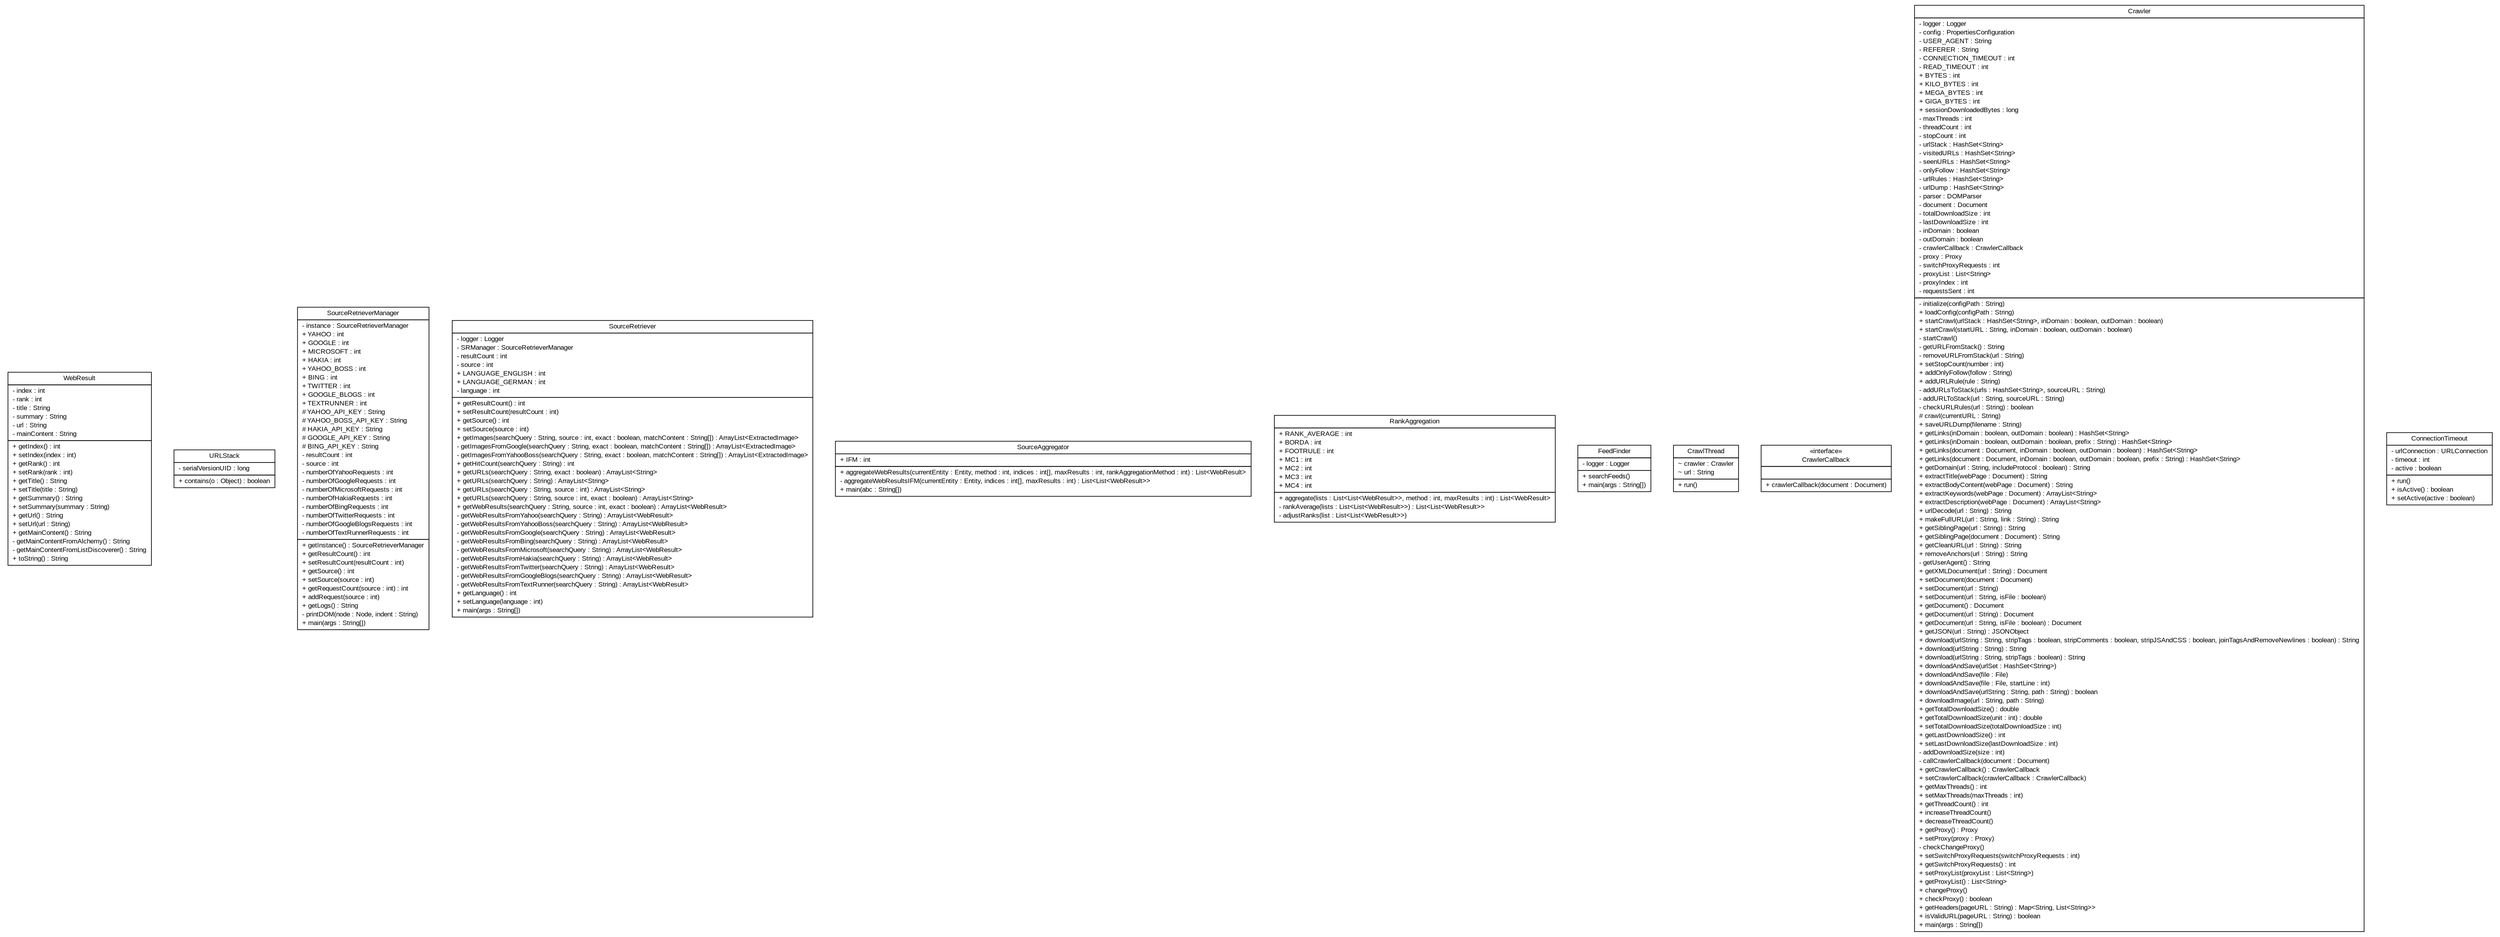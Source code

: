 #!/usr/local/bin/dot
#
# Class diagram 
# Generated by UMLGraph version 5.2 (http://www.umlgraph.org/)
#

digraph G {
	edge [fontname="arial",fontsize=10,labelfontname="arial",labelfontsize=10];
	node [fontname="arial",fontsize=10,shape=plaintext];
	nodesep=0.25;
	ranksep=0.5;
	// tud.iir.web.WebResult
	c7183 [label=<<table title="tud.iir.web.WebResult" border="0" cellborder="1" cellspacing="0" cellpadding="2" port="p" href="./WebResult.html">
		<tr><td><table border="0" cellspacing="0" cellpadding="1">
<tr><td align="center" balign="center"> WebResult </td></tr>
		</table></td></tr>
		<tr><td><table border="0" cellspacing="0" cellpadding="1">
<tr><td align="left" balign="left"> - index : int </td></tr>
<tr><td align="left" balign="left"> - rank : int </td></tr>
<tr><td align="left" balign="left"> - title : String </td></tr>
<tr><td align="left" balign="left"> - summary : String </td></tr>
<tr><td align="left" balign="left"> - url : String </td></tr>
<tr><td align="left" balign="left"> - mainContent : String </td></tr>
		</table></td></tr>
		<tr><td><table border="0" cellspacing="0" cellpadding="1">
<tr><td align="left" balign="left"> + getIndex() : int </td></tr>
<tr><td align="left" balign="left"> + setIndex(index : int) </td></tr>
<tr><td align="left" balign="left"> + getRank() : int </td></tr>
<tr><td align="left" balign="left"> + setRank(rank : int) </td></tr>
<tr><td align="left" balign="left"> + getTitle() : String </td></tr>
<tr><td align="left" balign="left"> + setTitle(title : String) </td></tr>
<tr><td align="left" balign="left"> + getSummary() : String </td></tr>
<tr><td align="left" balign="left"> + setSummary(summary : String) </td></tr>
<tr><td align="left" balign="left"> + getUrl() : String </td></tr>
<tr><td align="left" balign="left"> + setUrl(url : String) </td></tr>
<tr><td align="left" balign="left"> + getMainContent() : String </td></tr>
<tr><td align="left" balign="left"> - getMainContentFromAlchemy() : String </td></tr>
<tr><td align="left" balign="left"> - getMainContentFromListDiscoverer() : String </td></tr>
<tr><td align="left" balign="left"> + toString() : String </td></tr>
		</table></td></tr>
		</table>>, fontname="arial", fontcolor="black", fontsize=10.0];
	// tud.iir.web.URLStack
	c7184 [label=<<table title="tud.iir.web.URLStack" border="0" cellborder="1" cellspacing="0" cellpadding="2" port="p" href="./URLStack.html">
		<tr><td><table border="0" cellspacing="0" cellpadding="1">
<tr><td align="center" balign="center"> URLStack </td></tr>
		</table></td></tr>
		<tr><td><table border="0" cellspacing="0" cellpadding="1">
<tr><td align="left" balign="left"> - serialVersionUID : long </td></tr>
		</table></td></tr>
		<tr><td><table border="0" cellspacing="0" cellpadding="1">
<tr><td align="left" balign="left"> + contains(o : Object) : boolean </td></tr>
		</table></td></tr>
		</table>>, fontname="arial", fontcolor="black", fontsize=10.0];
	// tud.iir.web.SourceRetrieverManager
	c7185 [label=<<table title="tud.iir.web.SourceRetrieverManager" border="0" cellborder="1" cellspacing="0" cellpadding="2" port="p" href="./SourceRetrieverManager.html">
		<tr><td><table border="0" cellspacing="0" cellpadding="1">
<tr><td align="center" balign="center"> SourceRetrieverManager </td></tr>
		</table></td></tr>
		<tr><td><table border="0" cellspacing="0" cellpadding="1">
<tr><td align="left" balign="left"> - instance : SourceRetrieverManager </td></tr>
<tr><td align="left" balign="left"> + YAHOO : int </td></tr>
<tr><td align="left" balign="left"> + GOOGLE : int </td></tr>
<tr><td align="left" balign="left"> + MICROSOFT : int </td></tr>
<tr><td align="left" balign="left"> + HAKIA : int </td></tr>
<tr><td align="left" balign="left"> + YAHOO_BOSS : int </td></tr>
<tr><td align="left" balign="left"> + BING : int </td></tr>
<tr><td align="left" balign="left"> + TWITTER : int </td></tr>
<tr><td align="left" balign="left"> + GOOGLE_BLOGS : int </td></tr>
<tr><td align="left" balign="left"> + TEXTRUNNER : int </td></tr>
<tr><td align="left" balign="left"> # YAHOO_API_KEY : String </td></tr>
<tr><td align="left" balign="left"> # YAHOO_BOSS_API_KEY : String </td></tr>
<tr><td align="left" balign="left"> # HAKIA_API_KEY : String </td></tr>
<tr><td align="left" balign="left"> # GOOGLE_API_KEY : String </td></tr>
<tr><td align="left" balign="left"> # BING_API_KEY : String </td></tr>
<tr><td align="left" balign="left"> - resultCount : int </td></tr>
<tr><td align="left" balign="left"> - source : int </td></tr>
<tr><td align="left" balign="left"> - numberOfYahooRequests : int </td></tr>
<tr><td align="left" balign="left"> - numberOfGoogleRequests : int </td></tr>
<tr><td align="left" balign="left"> - numberOfMicrosoftRequests : int </td></tr>
<tr><td align="left" balign="left"> - numberOfHakiaRequests : int </td></tr>
<tr><td align="left" balign="left"> - numberOfBingRequests : int </td></tr>
<tr><td align="left" balign="left"> - numberOfTwitterRequests : int </td></tr>
<tr><td align="left" balign="left"> - numberOfGoogleBlogsRequests : int </td></tr>
<tr><td align="left" balign="left"> - numberOfTextRunnerRequests : int </td></tr>
		</table></td></tr>
		<tr><td><table border="0" cellspacing="0" cellpadding="1">
<tr><td align="left" balign="left"> + getInstance() : SourceRetrieverManager </td></tr>
<tr><td align="left" balign="left"> + getResultCount() : int </td></tr>
<tr><td align="left" balign="left"> + setResultCount(resultCount : int) </td></tr>
<tr><td align="left" balign="left"> + getSource() : int </td></tr>
<tr><td align="left" balign="left"> + setSource(source : int) </td></tr>
<tr><td align="left" balign="left"> + getRequestCount(source : int) : int </td></tr>
<tr><td align="left" balign="left"> + addRequest(source : int) </td></tr>
<tr><td align="left" balign="left"> + getLogs() : String </td></tr>
<tr><td align="left" balign="left"> - printDOM(node : Node, indent : String) </td></tr>
<tr><td align="left" balign="left"> + main(args : String[]) </td></tr>
		</table></td></tr>
		</table>>, fontname="arial", fontcolor="black", fontsize=10.0];
	// tud.iir.web.SourceRetriever
	c7186 [label=<<table title="tud.iir.web.SourceRetriever" border="0" cellborder="1" cellspacing="0" cellpadding="2" port="p" href="./SourceRetriever.html">
		<tr><td><table border="0" cellspacing="0" cellpadding="1">
<tr><td align="center" balign="center"> SourceRetriever </td></tr>
		</table></td></tr>
		<tr><td><table border="0" cellspacing="0" cellpadding="1">
<tr><td align="left" balign="left"> - logger : Logger </td></tr>
<tr><td align="left" balign="left"> - SRManager : SourceRetrieverManager </td></tr>
<tr><td align="left" balign="left"> - resultCount : int </td></tr>
<tr><td align="left" balign="left"> - source : int </td></tr>
<tr><td align="left" balign="left"> + LANGUAGE_ENGLISH : int </td></tr>
<tr><td align="left" balign="left"> + LANGUAGE_GERMAN : int </td></tr>
<tr><td align="left" balign="left"> - language : int </td></tr>
		</table></td></tr>
		<tr><td><table border="0" cellspacing="0" cellpadding="1">
<tr><td align="left" balign="left"> + getResultCount() : int </td></tr>
<tr><td align="left" balign="left"> + setResultCount(resultCount : int) </td></tr>
<tr><td align="left" balign="left"> + getSource() : int </td></tr>
<tr><td align="left" balign="left"> + setSource(source : int) </td></tr>
<tr><td align="left" balign="left"> + getImages(searchQuery : String, source : int, exact : boolean, matchContent : String[]) : ArrayList&lt;ExtractedImage&gt; </td></tr>
<tr><td align="left" balign="left"> - getImagesFromGoogle(searchQuery : String, exact : boolean, matchContent : String[]) : ArrayList&lt;ExtractedImage&gt; </td></tr>
<tr><td align="left" balign="left"> - getImagesFromYahooBoss(searchQuery : String, exact : boolean, matchContent : String[]) : ArrayList&lt;ExtractedImage&gt; </td></tr>
<tr><td align="left" balign="left"> + getHitCount(searchQuery : String) : int </td></tr>
<tr><td align="left" balign="left"> + getURLs(searchQuery : String, exact : boolean) : ArrayList&lt;String&gt; </td></tr>
<tr><td align="left" balign="left"> + getURLs(searchQuery : String) : ArrayList&lt;String&gt; </td></tr>
<tr><td align="left" balign="left"> + getURLs(searchQuery : String, source : int) : ArrayList&lt;String&gt; </td></tr>
<tr><td align="left" balign="left"> + getURLs(searchQuery : String, source : int, exact : boolean) : ArrayList&lt;String&gt; </td></tr>
<tr><td align="left" balign="left"> + getWebResults(searchQuery : String, source : int, exact : boolean) : ArrayList&lt;WebResult&gt; </td></tr>
<tr><td align="left" balign="left"> - getWebResultsFromYahoo(searchQuery : String) : ArrayList&lt;WebResult&gt; </td></tr>
<tr><td align="left" balign="left"> - getWebResultsFromYahooBoss(searchQuery : String) : ArrayList&lt;WebResult&gt; </td></tr>
<tr><td align="left" balign="left"> - getWebResultsFromGoogle(searchQuery : String) : ArrayList&lt;WebResult&gt; </td></tr>
<tr><td align="left" balign="left"> - getWebResultsFromBing(searchQuery : String) : ArrayList&lt;WebResult&gt; </td></tr>
<tr><td align="left" balign="left"> - getWebResultsFromMicrosoft(searchQuery : String) : ArrayList&lt;WebResult&gt; </td></tr>
<tr><td align="left" balign="left"> - getWebResultsFromHakia(searchQuery : String) : ArrayList&lt;WebResult&gt; </td></tr>
<tr><td align="left" balign="left"> - getWebResultsFromTwitter(searchQuery : String) : ArrayList&lt;WebResult&gt; </td></tr>
<tr><td align="left" balign="left"> - getWebResultsFromGoogleBlogs(searchQuery : String) : ArrayList&lt;WebResult&gt; </td></tr>
<tr><td align="left" balign="left"> - getWebResultsFromTextRunner(searchQuery : String) : ArrayList&lt;WebResult&gt; </td></tr>
<tr><td align="left" balign="left"> + getLanguage() : int </td></tr>
<tr><td align="left" balign="left"> + setLanguage(language : int) </td></tr>
<tr><td align="left" balign="left"> + main(args : String[]) </td></tr>
		</table></td></tr>
		</table>>, fontname="arial", fontcolor="black", fontsize=10.0];
	// tud.iir.web.SourceAggregator
	c7187 [label=<<table title="tud.iir.web.SourceAggregator" border="0" cellborder="1" cellspacing="0" cellpadding="2" port="p" href="./SourceAggregator.html">
		<tr><td><table border="0" cellspacing="0" cellpadding="1">
<tr><td align="center" balign="center"> SourceAggregator </td></tr>
		</table></td></tr>
		<tr><td><table border="0" cellspacing="0" cellpadding="1">
<tr><td align="left" balign="left"> + IFM : int </td></tr>
		</table></td></tr>
		<tr><td><table border="0" cellspacing="0" cellpadding="1">
<tr><td align="left" balign="left"> + aggregateWebResults(currentEntity : Entity, method : int, indices : int[], maxResults : int, rankAggregationMethod : int) : List&lt;WebResult&gt; </td></tr>
<tr><td align="left" balign="left"> - aggregateWebResultsIFM(currentEntity : Entity, indices : int[], maxResults : int) : List&lt;List&lt;WebResult&gt;&gt; </td></tr>
<tr><td align="left" balign="left"> + main(abc : String[]) </td></tr>
		</table></td></tr>
		</table>>, fontname="arial", fontcolor="black", fontsize=10.0];
	// tud.iir.web.RankAggregation
	c7188 [label=<<table title="tud.iir.web.RankAggregation" border="0" cellborder="1" cellspacing="0" cellpadding="2" port="p" href="./RankAggregation.html">
		<tr><td><table border="0" cellspacing="0" cellpadding="1">
<tr><td align="center" balign="center"> RankAggregation </td></tr>
		</table></td></tr>
		<tr><td><table border="0" cellspacing="0" cellpadding="1">
<tr><td align="left" balign="left"> + RANK_AVERAGE : int </td></tr>
<tr><td align="left" balign="left"> + BORDA : int </td></tr>
<tr><td align="left" balign="left"> + FOOTRULE : int </td></tr>
<tr><td align="left" balign="left"> + MC1 : int </td></tr>
<tr><td align="left" balign="left"> + MC2 : int </td></tr>
<tr><td align="left" balign="left"> + MC3 : int </td></tr>
<tr><td align="left" balign="left"> + MC4 : int </td></tr>
		</table></td></tr>
		<tr><td><table border="0" cellspacing="0" cellpadding="1">
<tr><td align="left" balign="left"> + aggregate(lists : List&lt;List&lt;WebResult&gt;&gt;, method : int, maxResults : int) : List&lt;WebResult&gt; </td></tr>
<tr><td align="left" balign="left"> - rankAverage(lists : List&lt;List&lt;WebResult&gt;&gt;) : List&lt;List&lt;WebResult&gt;&gt; </td></tr>
<tr><td align="left" balign="left"> - adjustRanks(list : List&lt;List&lt;WebResult&gt;&gt;) </td></tr>
		</table></td></tr>
		</table>>, fontname="arial", fontcolor="black", fontsize=10.0];
	// tud.iir.web.FeedFinder
	c7189 [label=<<table title="tud.iir.web.FeedFinder" border="0" cellborder="1" cellspacing="0" cellpadding="2" port="p" href="./FeedFinder.html">
		<tr><td><table border="0" cellspacing="0" cellpadding="1">
<tr><td align="center" balign="center"> FeedFinder </td></tr>
		</table></td></tr>
		<tr><td><table border="0" cellspacing="0" cellpadding="1">
<tr><td align="left" balign="left"> - logger : Logger </td></tr>
		</table></td></tr>
		<tr><td><table border="0" cellspacing="0" cellpadding="1">
<tr><td align="left" balign="left"> + searchFeeds() </td></tr>
<tr><td align="left" balign="left"> + main(args : String[]) </td></tr>
		</table></td></tr>
		</table>>, fontname="arial", fontcolor="black", fontsize=10.0];
	// tud.iir.web.CrawlThread
	c7190 [label=<<table title="tud.iir.web.CrawlThread" border="0" cellborder="1" cellspacing="0" cellpadding="2" port="p" href="./CrawlThread.html">
		<tr><td><table border="0" cellspacing="0" cellpadding="1">
<tr><td align="center" balign="center"> CrawlThread </td></tr>
		</table></td></tr>
		<tr><td><table border="0" cellspacing="0" cellpadding="1">
<tr><td align="left" balign="left"> ~ crawler : Crawler </td></tr>
<tr><td align="left" balign="left"> ~ url : String </td></tr>
		</table></td></tr>
		<tr><td><table border="0" cellspacing="0" cellpadding="1">
<tr><td align="left" balign="left"> + run() </td></tr>
		</table></td></tr>
		</table>>, fontname="arial", fontcolor="black", fontsize=10.0];
	// tud.iir.web.CrawlerCallback
	c7191 [label=<<table title="tud.iir.web.CrawlerCallback" border="0" cellborder="1" cellspacing="0" cellpadding="2" port="p" href="./CrawlerCallback.html">
		<tr><td><table border="0" cellspacing="0" cellpadding="1">
<tr><td align="center" balign="center"> &#171;interface&#187; </td></tr>
<tr><td align="center" balign="center"> CrawlerCallback </td></tr>
		</table></td></tr>
		<tr><td><table border="0" cellspacing="0" cellpadding="1">
<tr><td align="left" balign="left">  </td></tr>
		</table></td></tr>
		<tr><td><table border="0" cellspacing="0" cellpadding="1">
<tr><td align="left" balign="left"> + crawlerCallback(document : Document) </td></tr>
		</table></td></tr>
		</table>>, fontname="arial", fontcolor="black", fontsize=10.0];
	// tud.iir.web.Crawler
	c7192 [label=<<table title="tud.iir.web.Crawler" border="0" cellborder="1" cellspacing="0" cellpadding="2" port="p" href="./Crawler.html">
		<tr><td><table border="0" cellspacing="0" cellpadding="1">
<tr><td align="center" balign="center"> Crawler </td></tr>
		</table></td></tr>
		<tr><td><table border="0" cellspacing="0" cellpadding="1">
<tr><td align="left" balign="left"> - logger : Logger </td></tr>
<tr><td align="left" balign="left"> - config : PropertiesConfiguration </td></tr>
<tr><td align="left" balign="left"> - USER_AGENT : String </td></tr>
<tr><td align="left" balign="left"> - REFERER : String </td></tr>
<tr><td align="left" balign="left"> - CONNECTION_TIMEOUT : int </td></tr>
<tr><td align="left" balign="left"> - READ_TIMEOUT : int </td></tr>
<tr><td align="left" balign="left"> + BYTES : int </td></tr>
<tr><td align="left" balign="left"> + KILO_BYTES : int </td></tr>
<tr><td align="left" balign="left"> + MEGA_BYTES : int </td></tr>
<tr><td align="left" balign="left"> + GIGA_BYTES : int </td></tr>
<tr><td align="left" balign="left"> + sessionDownloadedBytes : long </td></tr>
<tr><td align="left" balign="left"> - maxThreads : int </td></tr>
<tr><td align="left" balign="left"> - threadCount : int </td></tr>
<tr><td align="left" balign="left"> - stopCount : int </td></tr>
<tr><td align="left" balign="left"> - urlStack : HashSet&lt;String&gt; </td></tr>
<tr><td align="left" balign="left"> - visitedURLs : HashSet&lt;String&gt; </td></tr>
<tr><td align="left" balign="left"> - seenURLs : HashSet&lt;String&gt; </td></tr>
<tr><td align="left" balign="left"> - onlyFollow : HashSet&lt;String&gt; </td></tr>
<tr><td align="left" balign="left"> - urlRules : HashSet&lt;String&gt; </td></tr>
<tr><td align="left" balign="left"> - urlDump : HashSet&lt;String&gt; </td></tr>
<tr><td align="left" balign="left"> - parser : DOMParser </td></tr>
<tr><td align="left" balign="left"> - document : Document </td></tr>
<tr><td align="left" balign="left"> - totalDownloadSize : int </td></tr>
<tr><td align="left" balign="left"> - lastDownloadSize : int </td></tr>
<tr><td align="left" balign="left"> - inDomain : boolean </td></tr>
<tr><td align="left" balign="left"> - outDomain : boolean </td></tr>
<tr><td align="left" balign="left"> - crawlerCallback : CrawlerCallback </td></tr>
<tr><td align="left" balign="left"> - proxy : Proxy </td></tr>
<tr><td align="left" balign="left"> - switchProxyRequests : int </td></tr>
<tr><td align="left" balign="left"> - proxyList : List&lt;String&gt; </td></tr>
<tr><td align="left" balign="left"> - proxyIndex : int </td></tr>
<tr><td align="left" balign="left"> - requestsSent : int </td></tr>
		</table></td></tr>
		<tr><td><table border="0" cellspacing="0" cellpadding="1">
<tr><td align="left" balign="left"> - initialize(configPath : String) </td></tr>
<tr><td align="left" balign="left"> + loadConfig(configPath : String) </td></tr>
<tr><td align="left" balign="left"> + startCrawl(urlStack : HashSet&lt;String&gt;, inDomain : boolean, outDomain : boolean) </td></tr>
<tr><td align="left" balign="left"> + startCrawl(startURL : String, inDomain : boolean, outDomain : boolean) </td></tr>
<tr><td align="left" balign="left"> - startCrawl() </td></tr>
<tr><td align="left" balign="left"> - getURLFromStack() : String </td></tr>
<tr><td align="left" balign="left"> - removeURLFromStack(url : String) </td></tr>
<tr><td align="left" balign="left"> + setStopCount(number : int) </td></tr>
<tr><td align="left" balign="left"> + addOnlyFollow(follow : String) </td></tr>
<tr><td align="left" balign="left"> + addURLRule(rule : String) </td></tr>
<tr><td align="left" balign="left"> - addURLsToStack(urls : HashSet&lt;String&gt;, sourceURL : String) </td></tr>
<tr><td align="left" balign="left"> - addURLToStack(url : String, sourceURL : String) </td></tr>
<tr><td align="left" balign="left"> - checkURLRules(url : String) : boolean </td></tr>
<tr><td align="left" balign="left"> # crawl(currentURL : String) </td></tr>
<tr><td align="left" balign="left"> + saveURLDump(filename : String) </td></tr>
<tr><td align="left" balign="left"> + getLinks(inDomain : boolean, outDomain : boolean) : HashSet&lt;String&gt; </td></tr>
<tr><td align="left" balign="left"> + getLinks(inDomain : boolean, outDomain : boolean, prefix : String) : HashSet&lt;String&gt; </td></tr>
<tr><td align="left" balign="left"> + getLinks(document : Document, inDomain : boolean, outDomain : boolean) : HashSet&lt;String&gt; </td></tr>
<tr><td align="left" balign="left"> + getLinks(document : Document, inDomain : boolean, outDomain : boolean, prefix : String) : HashSet&lt;String&gt; </td></tr>
<tr><td align="left" balign="left"> + getDomain(url : String, includeProtocol : boolean) : String </td></tr>
<tr><td align="left" balign="left"> + extractTitle(webPage : Document) : String </td></tr>
<tr><td align="left" balign="left"> + extractBodyContent(webPage : Document) : String </td></tr>
<tr><td align="left" balign="left"> + extractKeywords(webPage : Document) : ArrayList&lt;String&gt; </td></tr>
<tr><td align="left" balign="left"> + extractDescription(webPage : Document) : ArrayList&lt;String&gt; </td></tr>
<tr><td align="left" balign="left"> + urlDecode(url : String) : String </td></tr>
<tr><td align="left" balign="left"> + makeFullURL(url : String, link : String) : String </td></tr>
<tr><td align="left" balign="left"> + getSiblingPage(url : String) : String </td></tr>
<tr><td align="left" balign="left"> + getSiblingPage(document : Document) : String </td></tr>
<tr><td align="left" balign="left"> + getCleanURL(url : String) : String </td></tr>
<tr><td align="left" balign="left"> + removeAnchors(url : String) : String </td></tr>
<tr><td align="left" balign="left"> - getUserAgent() : String </td></tr>
<tr><td align="left" balign="left"> + getXMLDocument(url : String) : Document </td></tr>
<tr><td align="left" balign="left"> + setDocument(document : Document) </td></tr>
<tr><td align="left" balign="left"> + setDocument(url : String) </td></tr>
<tr><td align="left" balign="left"> + setDocument(url : String, isFile : boolean) </td></tr>
<tr><td align="left" balign="left"> + getDocument() : Document </td></tr>
<tr><td align="left" balign="left"> + getDocument(url : String) : Document </td></tr>
<tr><td align="left" balign="left"> + getDocument(url : String, isFile : boolean) : Document </td></tr>
<tr><td align="left" balign="left"> + getJSON(url : String) : JSONObject </td></tr>
<tr><td align="left" balign="left"> + download(urlString : String, stripTags : boolean, stripComments : boolean, stripJSAndCSS : boolean, joinTagsAndRemoveNewlines : boolean) : String </td></tr>
<tr><td align="left" balign="left"> + download(urlString : String) : String </td></tr>
<tr><td align="left" balign="left"> + download(urlString : String, stripTags : boolean) : String </td></tr>
<tr><td align="left" balign="left"> + downloadAndSave(urlSet : HashSet&lt;String&gt;) </td></tr>
<tr><td align="left" balign="left"> + downloadAndSave(file : File) </td></tr>
<tr><td align="left" balign="left"> + downloadAndSave(file : File, startLine : int) </td></tr>
<tr><td align="left" balign="left"> + downloadAndSave(urlString : String, path : String) : boolean </td></tr>
<tr><td align="left" balign="left"> + downloadImage(url : String, path : String) </td></tr>
<tr><td align="left" balign="left"> + getTotalDownloadSize() : double </td></tr>
<tr><td align="left" balign="left"> + getTotalDownloadSize(unit : int) : double </td></tr>
<tr><td align="left" balign="left"> + setTotalDownloadSize(totalDownloadSize : int) </td></tr>
<tr><td align="left" balign="left"> + getLastDownloadSize() : int </td></tr>
<tr><td align="left" balign="left"> + setLastDownloadSize(lastDownloadSize : int) </td></tr>
<tr><td align="left" balign="left"> - addDownloadSize(size : int) </td></tr>
<tr><td align="left" balign="left"> - callCrawlerCallback(document : Document) </td></tr>
<tr><td align="left" balign="left"> + getCrawlerCallback() : CrawlerCallback </td></tr>
<tr><td align="left" balign="left"> + setCrawlerCallback(crawlerCallback : CrawlerCallback) </td></tr>
<tr><td align="left" balign="left"> + getMaxThreads() : int </td></tr>
<tr><td align="left" balign="left"> + setMaxThreads(maxThreads : int) </td></tr>
<tr><td align="left" balign="left"> + getThreadCount() : int </td></tr>
<tr><td align="left" balign="left"> + increaseThreadCount() </td></tr>
<tr><td align="left" balign="left"> + decreaseThreadCount() </td></tr>
<tr><td align="left" balign="left"> + getProxy() : Proxy </td></tr>
<tr><td align="left" balign="left"> + setProxy(proxy : Proxy) </td></tr>
<tr><td align="left" balign="left"> - checkChangeProxy() </td></tr>
<tr><td align="left" balign="left"> + setSwitchProxyRequests(switchProxyRequests : int) </td></tr>
<tr><td align="left" balign="left"> + getSwitchProxyRequests() : int </td></tr>
<tr><td align="left" balign="left"> + setProxyList(proxyList : List&lt;String&gt;) </td></tr>
<tr><td align="left" balign="left"> + getProxyList() : List&lt;String&gt; </td></tr>
<tr><td align="left" balign="left"> + changeProxy() </td></tr>
<tr><td align="left" balign="left"> + checkProxy() : boolean </td></tr>
<tr><td align="left" balign="left"> + getHeaders(pageURL : String) : Map&lt;String, List&lt;String&gt;&gt; </td></tr>
<tr><td align="left" balign="left"> + isValidURL(pageURL : String) : boolean </td></tr>
<tr><td align="left" balign="left"> + main(args : String[]) </td></tr>
		</table></td></tr>
		</table>>, fontname="arial", fontcolor="black", fontsize=10.0];
	// tud.iir.web.ConnectionTimeout
	c7193 [label=<<table title="tud.iir.web.ConnectionTimeout" border="0" cellborder="1" cellspacing="0" cellpadding="2" port="p" href="./ConnectionTimeout.html">
		<tr><td><table border="0" cellspacing="0" cellpadding="1">
<tr><td align="center" balign="center"> ConnectionTimeout </td></tr>
		</table></td></tr>
		<tr><td><table border="0" cellspacing="0" cellpadding="1">
<tr><td align="left" balign="left"> - urlConnection : URLConnection </td></tr>
<tr><td align="left" balign="left"> - timeout : int </td></tr>
<tr><td align="left" balign="left"> - active : boolean </td></tr>
		</table></td></tr>
		<tr><td><table border="0" cellspacing="0" cellpadding="1">
<tr><td align="left" balign="left"> + run() </td></tr>
<tr><td align="left" balign="left"> + isActive() : boolean </td></tr>
<tr><td align="left" balign="left"> + setActive(active : boolean) </td></tr>
		</table></td></tr>
		</table>>, fontname="arial", fontcolor="black", fontsize=10.0];
}


